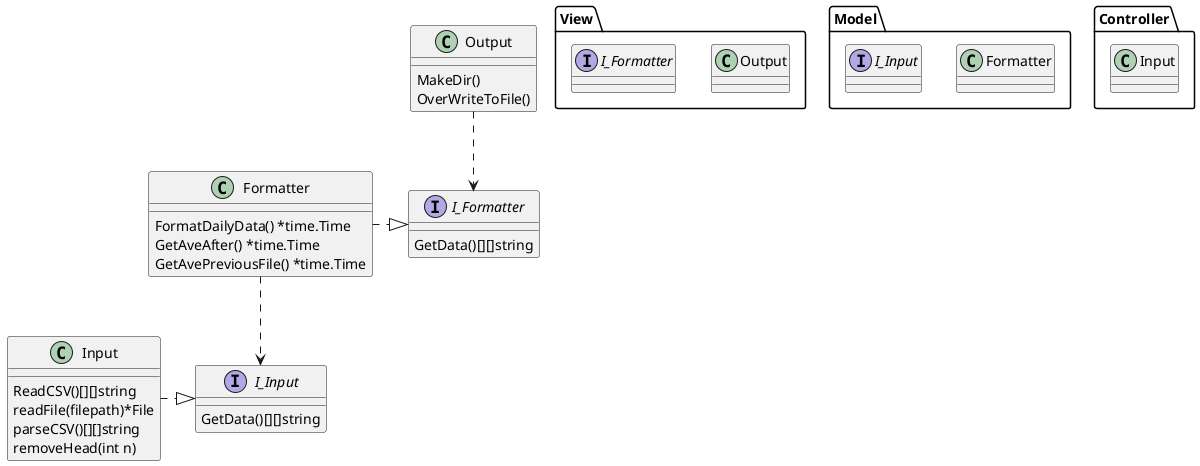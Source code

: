 @startuml
package "View"{
    class Output
    interface I_Formatter
}

package "Model"{
    class Formatter
    interface I_Input
}

package "Controller"{
    class Input
}

class Output{
    MakeDir()
    OverWriteToFile()
}

class Formatter{
    FormatDailyData() *time.Time
    GetAveAfter() *time.Time
    GetAvePreviousFile() *time.Time

}

interface I_Formatter{
    GetData()[][]string
}

class Input{
    ReadCSV()[][]string
    readFile(filepath)*File
    parseCSV()[][]string
    removeHead(int n)
}

interface I_Input{
    GetData()[][]string
}

Formatter ..> I_Input
Input .|> I_Input

Output ..> I_Formatter
Formatter .|> I_Formatter

@enduml

